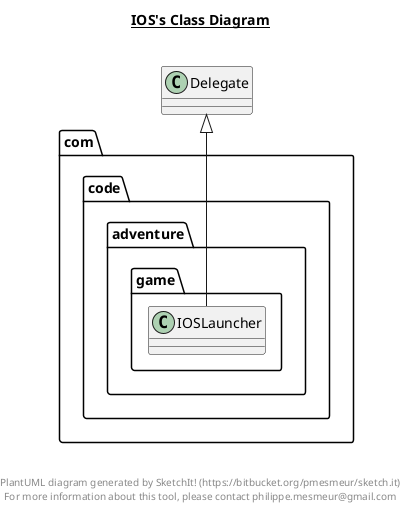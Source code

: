 @startuml

title __IOS's Class Diagram__\n

  package com.code.adventure.game {
    class IOSLauncher {
    }
  }
  

  IOSLauncher -up-|> Delegate


right footer


PlantUML diagram generated by SketchIt! (https://bitbucket.org/pmesmeur/sketch.it)
For more information about this tool, please contact philippe.mesmeur@gmail.com
endfooter

@enduml
